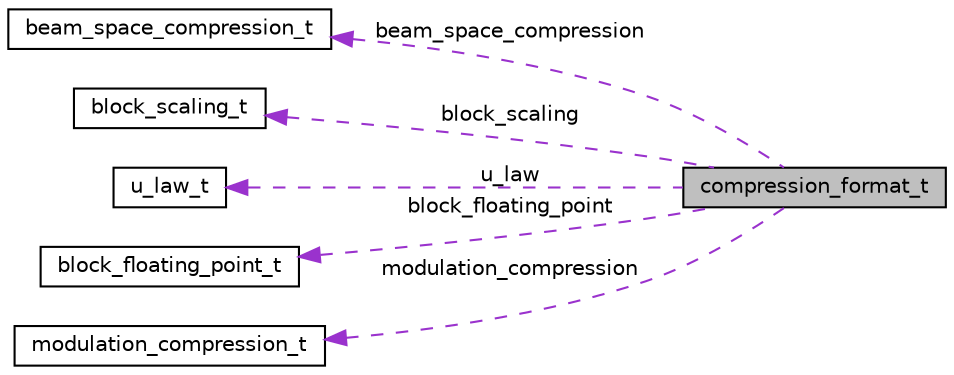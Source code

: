 digraph "compression_format_t"
{
 // LATEX_PDF_SIZE
  bgcolor="transparent";
  edge [fontname="Helvetica",fontsize="10",labelfontname="Helvetica",labelfontsize="10"];
  node [fontname="Helvetica",fontsize="10",shape=record];
  rankdir="LR";
  Node1 [label="compression_format_t",height=0.2,width=0.4,color="black", fillcolor="grey75", style="filled", fontcolor="black",tooltip=" "];
  Node2 -> Node1 [dir="back",color="darkorchid3",fontsize="10",style="dashed",label=" beam_space_compression" ,fontname="Helvetica"];
  Node2 [label="beam_space_compression_t",height=0.2,width=0.4,color="black",URL="$EvenstarCompression_8h.html#structbeam__space__compression__t",tooltip=" "];
  Node3 -> Node1 [dir="back",color="darkorchid3",fontsize="10",style="dashed",label=" block_scaling" ,fontname="Helvetica"];
  Node3 [label="block_scaling_t",height=0.2,width=0.4,color="black",URL="$EvenstarCompression_8h.html#structblock__scaling__t",tooltip=" "];
  Node4 -> Node1 [dir="back",color="darkorchid3",fontsize="10",style="dashed",label=" u_law" ,fontname="Helvetica"];
  Node4 [label="u_law_t",height=0.2,width=0.4,color="black",URL="$EvenstarCompression_8h.html#structu__law__t",tooltip=" "];
  Node5 -> Node1 [dir="back",color="darkorchid3",fontsize="10",style="dashed",label=" block_floating_point" ,fontname="Helvetica"];
  Node5 [label="block_floating_point_t",height=0.2,width=0.4,color="black",URL="$EvenstarCompression_8h.html#structblock__floating__point__t",tooltip=" "];
  Node6 -> Node1 [dir="back",color="darkorchid3",fontsize="10",style="dashed",label=" modulation_compression" ,fontname="Helvetica"];
  Node6 [label="modulation_compression_t",height=0.2,width=0.4,color="black",URL="$EvenstarCompression_8h.html#structmodulation__compression__t",tooltip=" "];
}
